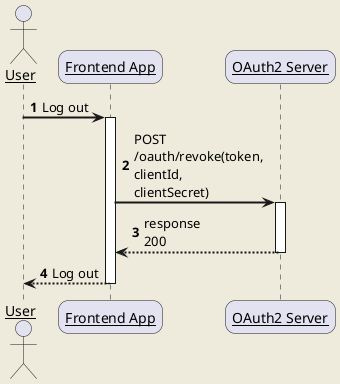 @startuml
skinparam backgroundColor #EEEBDC
skinparam handwritten false
skinparam sequenceArrowThickness 2
skinparam roundcorner 20
skinparam maxmessagesize 60
skinparam sequenceParticipant underline

actor User
participant "Frontend App" as Frontend
participant "OAuth2 Server" as OAuth

autonumber 1
User -> Frontend: Log out
activate Frontend

Frontend -> OAuth: POST /oauth/revoke(token, clientId, clientSecret)
activate OAuth
OAuth --> Frontend: response 200
deactivate OAuth

Frontend --> User: Log out
deactivate Frontend
@enduml